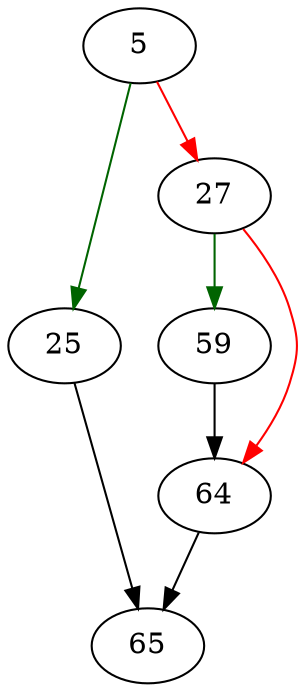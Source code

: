 strict digraph "sqlite3VtabCreateModule" {
	// Node definitions.
	5 [entry=true];
	25;
	27;
	65;
	59;
	64;

	// Edge definitions.
	5 -> 25 [
		color=darkgreen
		cond=true
	];
	5 -> 27 [
		color=red
		cond=false
	];
	25 -> 65;
	27 -> 59 [
		color=darkgreen
		cond=true
	];
	27 -> 64 [
		color=red
		cond=false
	];
	59 -> 64;
	64 -> 65;
}